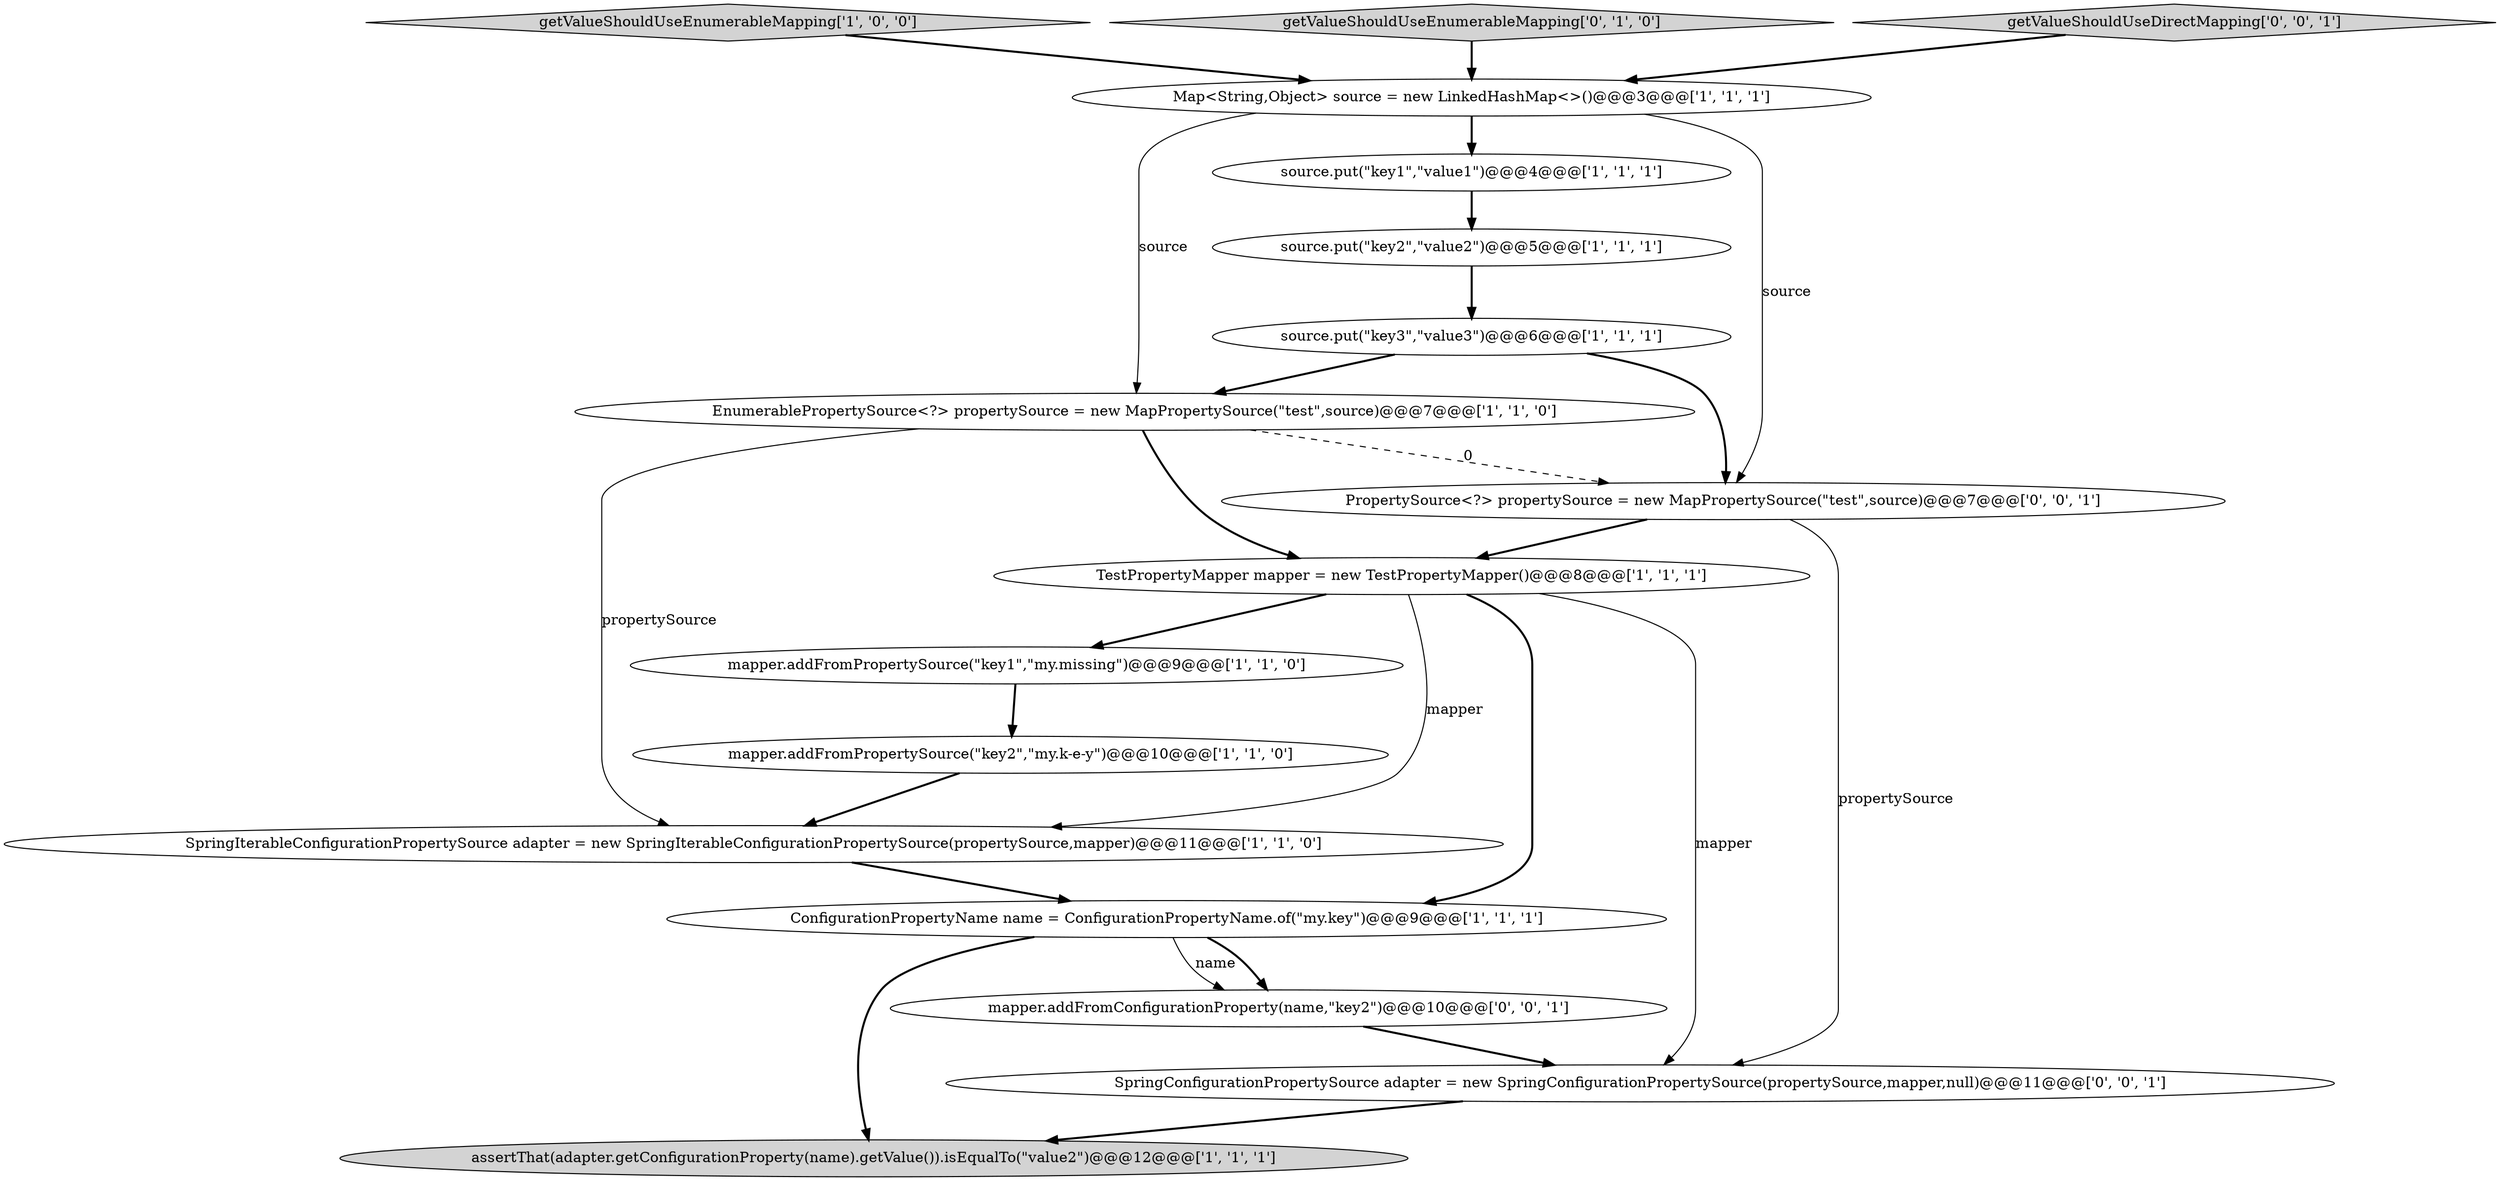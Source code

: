 digraph {
14 [style = filled, label = "PropertySource<?> propertySource = new MapPropertySource(\"test\",source)@@@7@@@['0', '0', '1']", fillcolor = white, shape = ellipse image = "AAA0AAABBB3BBB"];
8 [style = filled, label = "source.put(\"key2\",\"value2\")@@@5@@@['1', '1', '1']", fillcolor = white, shape = ellipse image = "AAA0AAABBB1BBB"];
15 [style = filled, label = "SpringConfigurationPropertySource adapter = new SpringConfigurationPropertySource(propertySource,mapper,null)@@@11@@@['0', '0', '1']", fillcolor = white, shape = ellipse image = "AAA0AAABBB3BBB"];
0 [style = filled, label = "assertThat(adapter.getConfigurationProperty(name).getValue()).isEqualTo(\"value2\")@@@12@@@['1', '1', '1']", fillcolor = lightgray, shape = ellipse image = "AAA0AAABBB1BBB"];
3 [style = filled, label = "mapper.addFromPropertySource(\"key2\",\"my.k-e-y\")@@@10@@@['1', '1', '0']", fillcolor = white, shape = ellipse image = "AAA0AAABBB1BBB"];
2 [style = filled, label = "source.put(\"key1\",\"value1\")@@@4@@@['1', '1', '1']", fillcolor = white, shape = ellipse image = "AAA0AAABBB1BBB"];
11 [style = filled, label = "ConfigurationPropertyName name = ConfigurationPropertyName.of(\"my.key\")@@@9@@@['1', '1', '1']", fillcolor = white, shape = ellipse image = "AAA0AAABBB1BBB"];
9 [style = filled, label = "TestPropertyMapper mapper = new TestPropertyMapper()@@@8@@@['1', '1', '1']", fillcolor = white, shape = ellipse image = "AAA0AAABBB1BBB"];
10 [style = filled, label = "SpringIterableConfigurationPropertySource adapter = new SpringIterableConfigurationPropertySource(propertySource,mapper)@@@11@@@['1', '1', '0']", fillcolor = white, shape = ellipse image = "AAA0AAABBB1BBB"];
7 [style = filled, label = "getValueShouldUseEnumerableMapping['1', '0', '0']", fillcolor = lightgray, shape = diamond image = "AAA0AAABBB1BBB"];
12 [style = filled, label = "getValueShouldUseEnumerableMapping['0', '1', '0']", fillcolor = lightgray, shape = diamond image = "AAA0AAABBB2BBB"];
5 [style = filled, label = "source.put(\"key3\",\"value3\")@@@6@@@['1', '1', '1']", fillcolor = white, shape = ellipse image = "AAA0AAABBB1BBB"];
4 [style = filled, label = "Map<String,Object> source = new LinkedHashMap<>()@@@3@@@['1', '1', '1']", fillcolor = white, shape = ellipse image = "AAA0AAABBB1BBB"];
13 [style = filled, label = "mapper.addFromConfigurationProperty(name,\"key2\")@@@10@@@['0', '0', '1']", fillcolor = white, shape = ellipse image = "AAA0AAABBB3BBB"];
1 [style = filled, label = "mapper.addFromPropertySource(\"key1\",\"my.missing\")@@@9@@@['1', '1', '0']", fillcolor = white, shape = ellipse image = "AAA0AAABBB1BBB"];
6 [style = filled, label = "EnumerablePropertySource<?> propertySource = new MapPropertySource(\"test\",source)@@@7@@@['1', '1', '0']", fillcolor = white, shape = ellipse image = "AAA0AAABBB1BBB"];
16 [style = filled, label = "getValueShouldUseDirectMapping['0', '0', '1']", fillcolor = lightgray, shape = diamond image = "AAA0AAABBB3BBB"];
6->10 [style = solid, label="propertySource"];
9->11 [style = bold, label=""];
4->14 [style = solid, label="source"];
1->3 [style = bold, label=""];
9->10 [style = solid, label="mapper"];
4->6 [style = solid, label="source"];
4->2 [style = bold, label=""];
7->4 [style = bold, label=""];
5->14 [style = bold, label=""];
6->14 [style = dashed, label="0"];
11->13 [style = solid, label="name"];
3->10 [style = bold, label=""];
11->0 [style = bold, label=""];
5->6 [style = bold, label=""];
8->5 [style = bold, label=""];
12->4 [style = bold, label=""];
15->0 [style = bold, label=""];
11->13 [style = bold, label=""];
9->15 [style = solid, label="mapper"];
14->9 [style = bold, label=""];
14->15 [style = solid, label="propertySource"];
13->15 [style = bold, label=""];
6->9 [style = bold, label=""];
9->1 [style = bold, label=""];
16->4 [style = bold, label=""];
2->8 [style = bold, label=""];
10->11 [style = bold, label=""];
}
